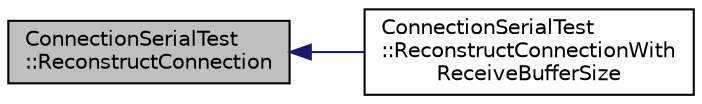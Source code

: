 digraph "ConnectionSerialTest::ReconstructConnection"
{
 // INTERACTIVE_SVG=YES
  edge [fontname="Helvetica",fontsize="10",labelfontname="Helvetica",labelfontsize="10"];
  node [fontname="Helvetica",fontsize="10",shape=record];
  rankdir="LR";
  Node82 [label="ConnectionSerialTest\l::ReconstructConnection",height=0.2,width=0.4,color="black", fillcolor="grey75", style="filled", fontcolor="black"];
  Node82 -> Node83 [dir="back",color="midnightblue",fontsize="10",style="solid",fontname="Helvetica"];
  Node83 [label="ConnectionSerialTest\l::ReconstructConnectionWith\lReceiveBufferSize",height=0.2,width=0.4,color="black", fillcolor="white", style="filled",URL="$d9/d48/class_connection_serial_test.html#a2efb268d3a416be2e4d179ae2f77ee63"];
}
